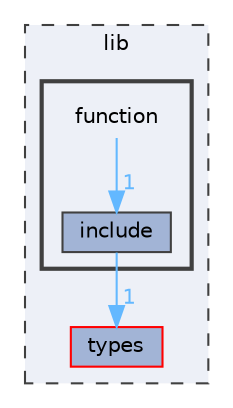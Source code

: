 digraph "lib/function"
{
 // LATEX_PDF_SIZE
  bgcolor="transparent";
  edge [fontname=Helvetica,fontsize=10,labelfontname=Helvetica,labelfontsize=10];
  node [fontname=Helvetica,fontsize=10,shape=box,height=0.2,width=0.4];
  compound=true
  subgraph clusterdir_97aefd0d527b934f1d99a682da8fe6a9 {
    graph [ bgcolor="#edf0f7", pencolor="grey25", label="lib", fontname=Helvetica,fontsize=10 style="filled,dashed", URL="dir_97aefd0d527b934f1d99a682da8fe6a9.html",tooltip=""]
  dir_560694f03ee5bf1136d79e4f1ca1ca37 [label="types", fillcolor="#a2b4d6", color="red", style="filled", URL="dir_560694f03ee5bf1136d79e4f1ca1ca37.html",tooltip=""];
  subgraph clusterdir_3b39e246e957d89ef5380b11409e8380 {
    graph [ bgcolor="#edf0f7", pencolor="grey25", label="", fontname=Helvetica,fontsize=10 style="filled,bold", URL="dir_3b39e246e957d89ef5380b11409e8380.html",tooltip=""]
    dir_3b39e246e957d89ef5380b11409e8380 [shape=plaintext, label="function"];
  dir_766577a5e54e7f83eca4fd0ff9ff5c76 [label="include", fillcolor="#a2b4d6", color="grey25", style="filled", URL="dir_766577a5e54e7f83eca4fd0ff9ff5c76.html",tooltip=""];
  }
  }
  dir_3b39e246e957d89ef5380b11409e8380->dir_766577a5e54e7f83eca4fd0ff9ff5c76 [headlabel="1", labeldistance=1.5 headhref="dir_000007_000012.html" color="steelblue1" fontcolor="steelblue1"];
  dir_766577a5e54e7f83eca4fd0ff9ff5c76->dir_560694f03ee5bf1136d79e4f1ca1ca37 [headlabel="1", labeldistance=1.5 headhref="dir_000012_000020.html" color="steelblue1" fontcolor="steelblue1"];
}
